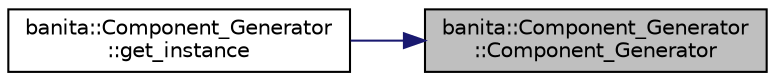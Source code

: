 digraph "banita::Component_Generator::Component_Generator"
{
 // LATEX_PDF_SIZE
  edge [fontname="Helvetica",fontsize="10",labelfontname="Helvetica",labelfontsize="10"];
  node [fontname="Helvetica",fontsize="10",shape=record];
  rankdir="RL";
  Node13 [label="banita::Component_Generator\l::Component_Generator",height=0.2,width=0.4,color="black", fillcolor="grey75", style="filled", fontcolor="black",tooltip="Construct a new Component_Generator object. Currently doing a unintended step in order to register ne..."];
  Node13 -> Node14 [dir="back",color="midnightblue",fontsize="10",style="solid",fontname="Helvetica"];
  Node14 [label="banita::Component_Generator\l::get_instance",height=0.2,width=0.4,color="black", fillcolor="white", style="filled",URL="$d8/dc5/classbanita_1_1_component___generator.html#a58161267b33b3a6e67edfed079196ebd",tooltip="Get the instance object."];
}
